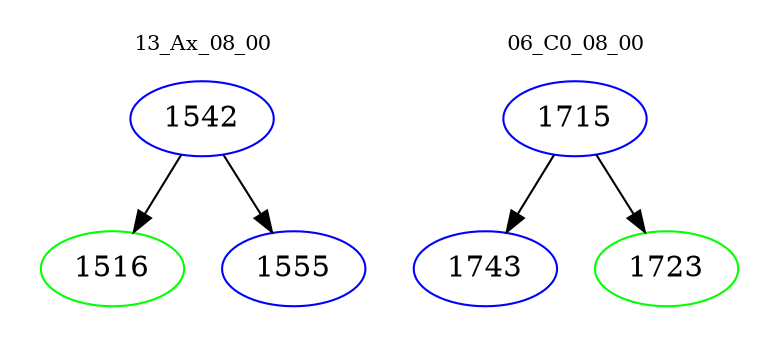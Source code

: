 digraph{
subgraph cluster_0 {
color = white
label = "13_Ax_08_00";
fontsize=10;
T0_1542 [label="1542", color="blue"]
T0_1542 -> T0_1516 [color="black"]
T0_1516 [label="1516", color="green"]
T0_1542 -> T0_1555 [color="black"]
T0_1555 [label="1555", color="blue"]
}
subgraph cluster_1 {
color = white
label = "06_C0_08_00";
fontsize=10;
T1_1715 [label="1715", color="blue"]
T1_1715 -> T1_1743 [color="black"]
T1_1743 [label="1743", color="blue"]
T1_1715 -> T1_1723 [color="black"]
T1_1723 [label="1723", color="green"]
}
}
